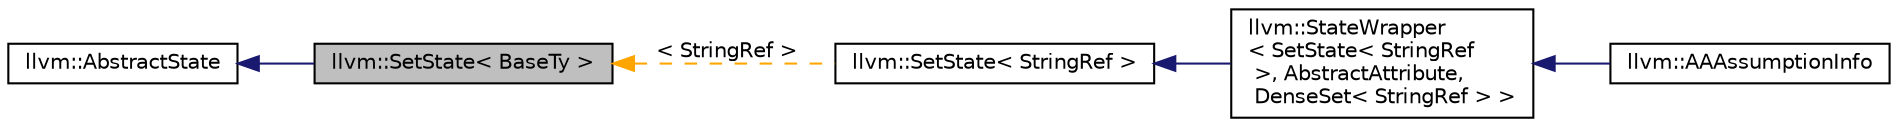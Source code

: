 digraph "llvm::SetState&lt; BaseTy &gt;"
{
 // LATEX_PDF_SIZE
  bgcolor="transparent";
  edge [fontname="Helvetica",fontsize="10",labelfontname="Helvetica",labelfontsize="10"];
  node [fontname="Helvetica",fontsize="10",shape=record];
  rankdir="LR";
  Node1 [label="llvm::SetState\< BaseTy \>",height=0.2,width=0.4,color="black", fillcolor="grey75", style="filled", fontcolor="black",tooltip="Simple state for a set."];
  Node2 -> Node1 [dir="back",color="midnightblue",fontsize="10",style="solid",fontname="Helvetica"];
  Node2 [label="llvm::AbstractState",height=0.2,width=0.4,color="black",URL="$structllvm_1_1AbstractState.html",tooltip="An interface to query the internal state of an abstract attribute."];
  Node1 -> Node3 [dir="back",color="orange",fontsize="10",style="dashed",label=" \< StringRef \>" ,fontname="Helvetica"];
  Node3 [label="llvm::SetState\< StringRef \>",height=0.2,width=0.4,color="black",URL="$structllvm_1_1SetState.html",tooltip=" "];
  Node3 -> Node4 [dir="back",color="midnightblue",fontsize="10",style="solid",fontname="Helvetica"];
  Node4 [label="llvm::StateWrapper\l\< SetState\< StringRef\l \>, AbstractAttribute,\l DenseSet\< StringRef \> \>",height=0.2,width=0.4,color="black",URL="$structllvm_1_1StateWrapper.html",tooltip=" "];
  Node4 -> Node5 [dir="back",color="midnightblue",fontsize="10",style="solid",fontname="Helvetica"];
  Node5 [label="llvm::AAAssumptionInfo",height=0.2,width=0.4,color="black",URL="$structllvm_1_1AAAssumptionInfo.html",tooltip="An abstract attribute for getting assumption information."];
}
